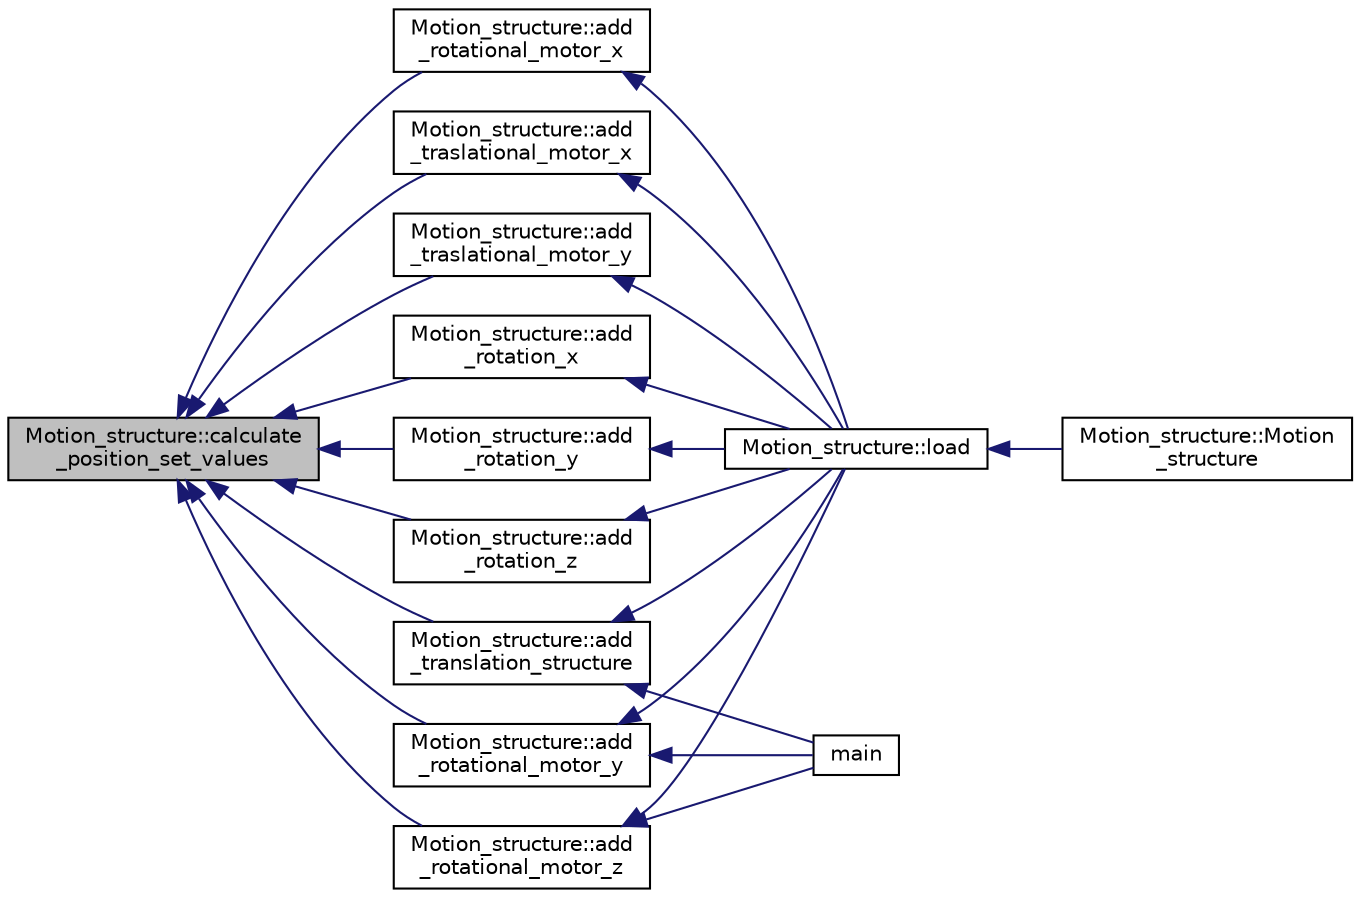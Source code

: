 digraph "Motion_structure::calculate_position_set_values"
{
  edge [fontname="Helvetica",fontsize="10",labelfontname="Helvetica",labelfontsize="10"];
  node [fontname="Helvetica",fontsize="10",shape=record];
  rankdir="LR";
  Node1 [label="Motion_structure::calculate\l_position_set_values",height=0.2,width=0.4,color="black", fillcolor="grey75", style="filled" fontcolor="black"];
  Node1 -> Node2 [dir="back",color="midnightblue",fontsize="10",style="solid",fontname="Helvetica"];
  Node2 [label="Motion_structure::add\l_translation_structure",height=0.2,width=0.4,color="black", fillcolor="white", style="filled",URL="$class_motion__structure.html#af1286c27937cdad91bb8ef6ef39e0ff5"];
  Node2 -> Node3 [dir="back",color="midnightblue",fontsize="10",style="solid",fontname="Helvetica"];
  Node3 [label="Motion_structure::load",height=0.2,width=0.4,color="black", fillcolor="white", style="filled",URL="$class_motion__structure.html#a5df5dc494cfd60e8e763e06f7dc5d745"];
  Node3 -> Node4 [dir="back",color="midnightblue",fontsize="10",style="solid",fontname="Helvetica"];
  Node4 [label="Motion_structure::Motion\l_structure",height=0.2,width=0.4,color="black", fillcolor="white", style="filled",URL="$class_motion__structure.html#a957707cad2dc4ffbee3e7fe82ef963db"];
  Node2 -> Node5 [dir="back",color="midnightblue",fontsize="10",style="solid",fontname="Helvetica"];
  Node5 [label="main",height=0.2,width=0.4,color="black", fillcolor="white", style="filled",URL="$test_8cpp.html#ae66f6b31b5ad750f1fe042a706a4e3d4"];
  Node1 -> Node6 [dir="back",color="midnightblue",fontsize="10",style="solid",fontname="Helvetica"];
  Node6 [label="Motion_structure::add\l_rotation_x",height=0.2,width=0.4,color="black", fillcolor="white", style="filled",URL="$class_motion__structure.html#aedd08d7f7fab858ad15f4bc0d265b4d5"];
  Node6 -> Node3 [dir="back",color="midnightblue",fontsize="10",style="solid",fontname="Helvetica"];
  Node1 -> Node7 [dir="back",color="midnightblue",fontsize="10",style="solid",fontname="Helvetica"];
  Node7 [label="Motion_structure::add\l_rotation_y",height=0.2,width=0.4,color="black", fillcolor="white", style="filled",URL="$class_motion__structure.html#afc92a8d88281379658186f100412e0ae"];
  Node7 -> Node3 [dir="back",color="midnightblue",fontsize="10",style="solid",fontname="Helvetica"];
  Node1 -> Node8 [dir="back",color="midnightblue",fontsize="10",style="solid",fontname="Helvetica"];
  Node8 [label="Motion_structure::add\l_rotation_z",height=0.2,width=0.4,color="black", fillcolor="white", style="filled",URL="$class_motion__structure.html#ad37ffab28b32f2f88e0a3d556c876318"];
  Node8 -> Node3 [dir="back",color="midnightblue",fontsize="10",style="solid",fontname="Helvetica"];
  Node1 -> Node9 [dir="back",color="midnightblue",fontsize="10",style="solid",fontname="Helvetica"];
  Node9 [label="Motion_structure::add\l_rotational_motor_x",height=0.2,width=0.4,color="black", fillcolor="white", style="filled",URL="$class_motion__structure.html#ac3d1406488b0806b88d9408c1a9fe12b"];
  Node9 -> Node3 [dir="back",color="midnightblue",fontsize="10",style="solid",fontname="Helvetica"];
  Node1 -> Node10 [dir="back",color="midnightblue",fontsize="10",style="solid",fontname="Helvetica"];
  Node10 [label="Motion_structure::add\l_rotational_motor_y",height=0.2,width=0.4,color="black", fillcolor="white", style="filled",URL="$class_motion__structure.html#a7db25e8dc40c5a5fb8b91869a246b496"];
  Node10 -> Node3 [dir="back",color="midnightblue",fontsize="10",style="solid",fontname="Helvetica"];
  Node10 -> Node5 [dir="back",color="midnightblue",fontsize="10",style="solid",fontname="Helvetica"];
  Node1 -> Node11 [dir="back",color="midnightblue",fontsize="10",style="solid",fontname="Helvetica"];
  Node11 [label="Motion_structure::add\l_rotational_motor_z",height=0.2,width=0.4,color="black", fillcolor="white", style="filled",URL="$class_motion__structure.html#af902c8a035766f08b41810fb495050f8"];
  Node11 -> Node3 [dir="back",color="midnightblue",fontsize="10",style="solid",fontname="Helvetica"];
  Node11 -> Node5 [dir="back",color="midnightblue",fontsize="10",style="solid",fontname="Helvetica"];
  Node1 -> Node12 [dir="back",color="midnightblue",fontsize="10",style="solid",fontname="Helvetica"];
  Node12 [label="Motion_structure::add\l_traslational_motor_x",height=0.2,width=0.4,color="black", fillcolor="white", style="filled",URL="$class_motion__structure.html#a030fd7bc101347f360181619b0b71e3f"];
  Node12 -> Node3 [dir="back",color="midnightblue",fontsize="10",style="solid",fontname="Helvetica"];
  Node1 -> Node13 [dir="back",color="midnightblue",fontsize="10",style="solid",fontname="Helvetica"];
  Node13 [label="Motion_structure::add\l_traslational_motor_y",height=0.2,width=0.4,color="black", fillcolor="white", style="filled",URL="$class_motion__structure.html#aea04a057f109e87267fc49b46e464c42"];
  Node13 -> Node3 [dir="back",color="midnightblue",fontsize="10",style="solid",fontname="Helvetica"];
}
